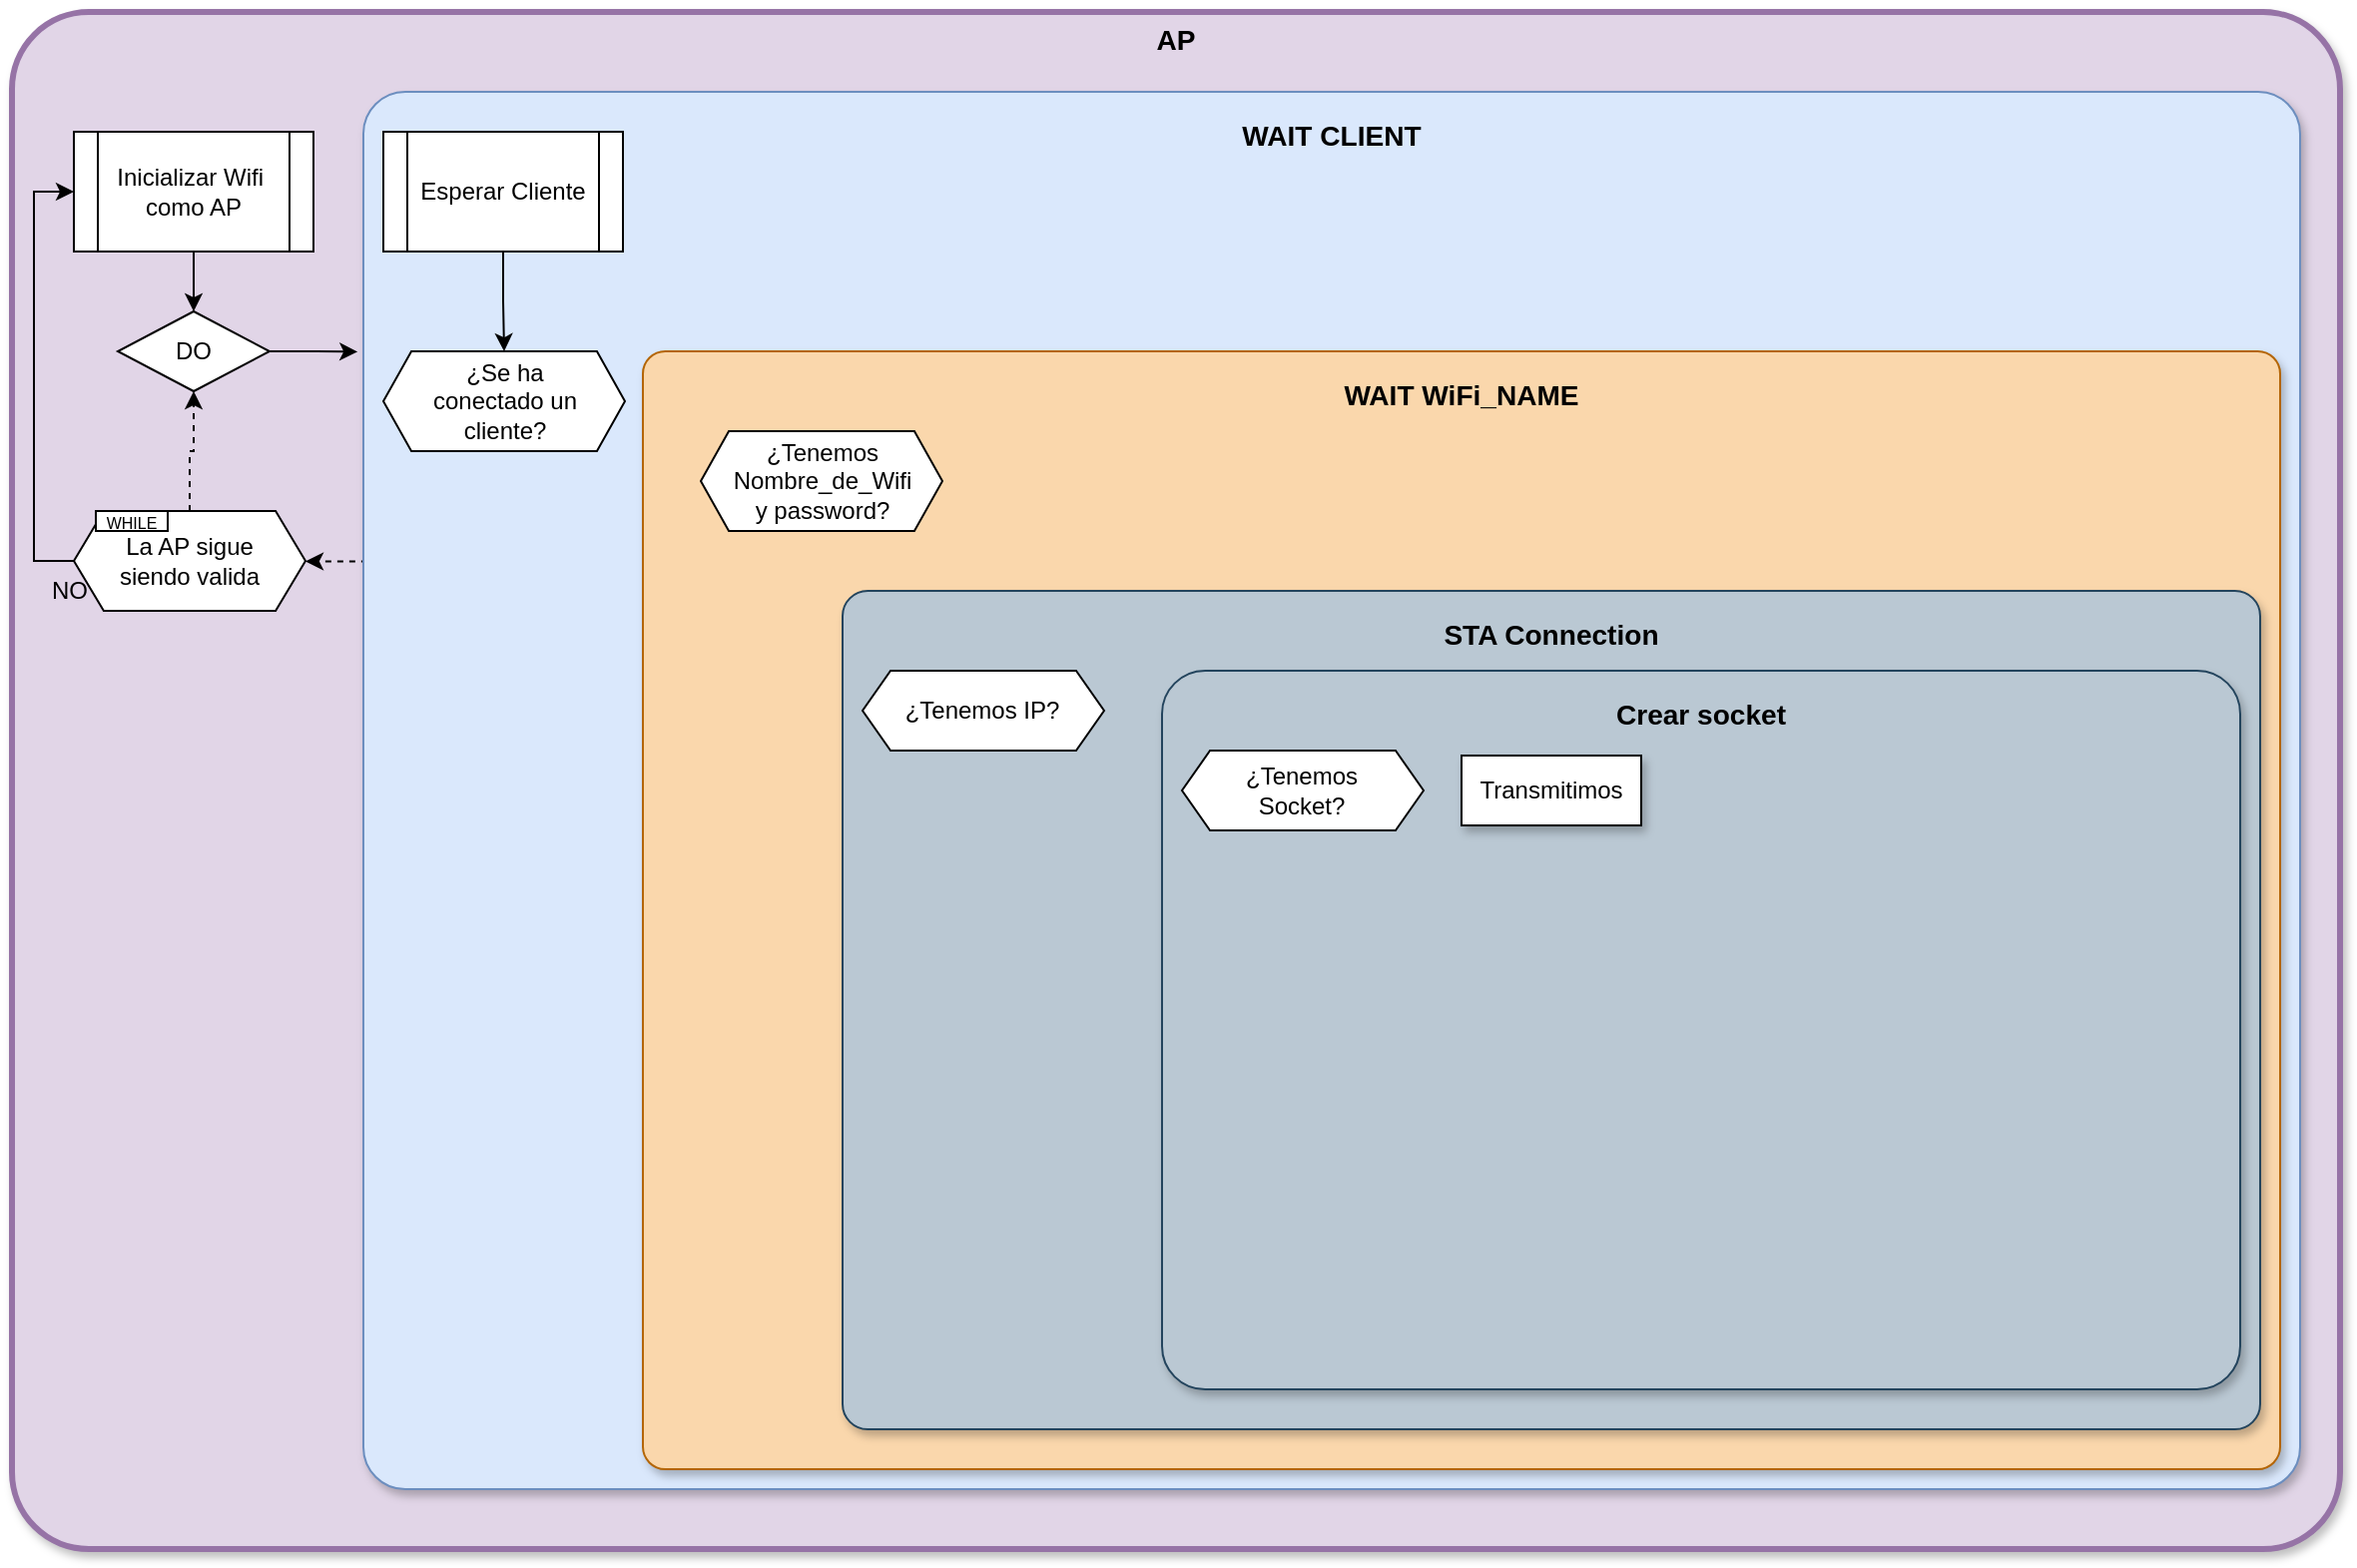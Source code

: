 <mxfile version="13.0.3" type="device"><diagram id="vf3qt20gQhkV1KY6UunV" name="Page-1"><mxGraphModel dx="852" dy="494" grid="1" gridSize="10" guides="1" tooltips="1" connect="1" arrows="1" fold="1" page="1" pageScale="1" pageWidth="827" pageHeight="1169" math="0" shadow="0"><root><mxCell id="0"/><mxCell id="1" parent="0"/><mxCell id="p2MfsDhyaKuiKeTdF1Oc-3" value="&lt;h3 style=&quot;line-height: 0%&quot;&gt;AP&lt;/h3&gt;" style="rounded=1;whiteSpace=wrap;html=1;container=1;collapsible=0;recursiveResize=0;overflow=fill;align=center;arcSize=5;glass=0;shadow=1;comic=0;fillColor=#e1d5e7;strokeColor=#9673a6;strokeWidth=3;" parent="1" vertex="1"><mxGeometry x="204" y="50" width="1166" height="770" as="geometry"/></mxCell><mxCell id="Tc5WZbdFArod2QU7sDTs-19" style="edgeStyle=orthogonalEdgeStyle;rounded=0;orthogonalLoop=1;jettySize=auto;html=1;entryX=0;entryY=0.5;entryDx=0;entryDy=0;exitX=0;exitY=0.5;exitDx=0;exitDy=0;" edge="1" parent="p2MfsDhyaKuiKeTdF1Oc-3" source="Tc5WZbdFArod2QU7sDTs-10" target="Tc5WZbdFArod2QU7sDTs-1"><mxGeometry relative="1" as="geometry"/></mxCell><mxCell id="Tc5WZbdFArod2QU7sDTs-25" style="edgeStyle=orthogonalEdgeStyle;rounded=0;orthogonalLoop=1;jettySize=auto;html=1;dashed=1;" edge="1" parent="p2MfsDhyaKuiKeTdF1Oc-3" source="Tc5WZbdFArod2QU7sDTs-10" target="Tc5WZbdFArod2QU7sDTs-21"><mxGeometry relative="1" as="geometry"/></mxCell><mxCell id="Tc5WZbdFArod2QU7sDTs-10" value="" style="shape=hexagon;perimeter=hexagonPerimeter2;whiteSpace=wrap;html=1;size=0.129;container=1;collapsible=0;recursiveResize=0;" vertex="1" parent="p2MfsDhyaKuiKeTdF1Oc-3"><mxGeometry x="31" y="250" width="116" height="50" as="geometry"/></mxCell><mxCell id="Tc5WZbdFArod2QU7sDTs-11" value="La AP sigue siendo valida" style="text;html=1;strokeColor=none;fillColor=none;align=center;verticalAlign=middle;whiteSpace=wrap;rounded=0;" vertex="1" parent="Tc5WZbdFArod2QU7sDTs-10"><mxGeometry x="13" y="10" width="90" height="30" as="geometry"/></mxCell><mxCell id="Tc5WZbdFArod2QU7sDTs-20" value="&lt;font style=&quot;font-size: 8px&quot;&gt;WHILE&lt;/font&gt;" style="rounded=0;whiteSpace=wrap;html=1;" vertex="1" parent="Tc5WZbdFArod2QU7sDTs-10"><mxGeometry x="11" width="36" height="10" as="geometry"/></mxCell><mxCell id="Tc5WZbdFArod2QU7sDTs-24" style="edgeStyle=orthogonalEdgeStyle;rounded=0;orthogonalLoop=1;jettySize=auto;html=1;" edge="1" parent="p2MfsDhyaKuiKeTdF1Oc-3" source="Tc5WZbdFArod2QU7sDTs-1" target="Tc5WZbdFArod2QU7sDTs-21"><mxGeometry relative="1" as="geometry"/></mxCell><mxCell id="Tc5WZbdFArod2QU7sDTs-1" value="Inicializar Wifi&amp;nbsp;&lt;br&gt;como AP" style="shape=process;whiteSpace=wrap;html=1;backgroundOutline=1;" vertex="1" parent="p2MfsDhyaKuiKeTdF1Oc-3"><mxGeometry x="31" y="60" width="120" height="60" as="geometry"/></mxCell><mxCell id="Tc5WZbdFArod2QU7sDTs-17" value="NO" style="text;html=1;strokeColor=none;fillColor=none;align=center;verticalAlign=middle;whiteSpace=wrap;rounded=0;" vertex="1" parent="p2MfsDhyaKuiKeTdF1Oc-3"><mxGeometry x="16" y="280" width="26" height="20" as="geometry"/></mxCell><mxCell id="Tc5WZbdFArod2QU7sDTs-21" value="DO" style="rhombus;whiteSpace=wrap;html=1;" vertex="1" parent="p2MfsDhyaKuiKeTdF1Oc-3"><mxGeometry x="53" y="150" width="76" height="40" as="geometry"/></mxCell><mxCell id="Tc5WZbdFArod2QU7sDTs-26" style="edgeStyle=orthogonalEdgeStyle;rounded=0;orthogonalLoop=1;jettySize=auto;html=1;exitX=0.002;exitY=0.336;exitDx=0;exitDy=0;entryX=1;entryY=0.5;entryDx=0;entryDy=0;dashed=1;exitPerimeter=0;" edge="1" parent="1" source="p2MfsDhyaKuiKeTdF1Oc-5" target="Tc5WZbdFArod2QU7sDTs-10"><mxGeometry relative="1" as="geometry"/></mxCell><mxCell id="p2MfsDhyaKuiKeTdF1Oc-5" value="&lt;h3&gt;WAIT CLIENT&lt;/h3&gt;" style="rounded=1;whiteSpace=wrap;html=1;shadow=1;glass=0;comic=0;strokeWidth=1;fillColor=#dae8fc;strokeColor=#6c8ebf;overflow=fill;container=1;collapsible=0;recursiveResize=0;arcSize=3;" parent="1" vertex="1"><mxGeometry x="380" y="90" width="970" height="700" as="geometry"/></mxCell><mxCell id="p2MfsDhyaKuiKeTdF1Oc-7" value="" style="shape=hexagon;perimeter=hexagonPerimeter2;whiteSpace=wrap;html=1;size=0.116;container=1;collapsible=0;recursiveResize=0;" parent="p2MfsDhyaKuiKeTdF1Oc-5" vertex="1"><mxGeometry x="10" y="130" width="121" height="50" as="geometry"/></mxCell><mxCell id="p2MfsDhyaKuiKeTdF1Oc-8" value="¿Se ha conectado un cliente?" style="text;html=1;strokeColor=none;fillColor=none;align=center;verticalAlign=middle;whiteSpace=wrap;rounded=0;" parent="p2MfsDhyaKuiKeTdF1Oc-7" vertex="1"><mxGeometry x="15.5" y="10" width="90" height="30" as="geometry"/></mxCell><mxCell id="Tc5WZbdFArod2QU7sDTs-9" value="" style="edgeStyle=orthogonalEdgeStyle;rounded=0;orthogonalLoop=1;jettySize=auto;html=1;" edge="1" parent="p2MfsDhyaKuiKeTdF1Oc-5" source="Tc5WZbdFArod2QU7sDTs-7" target="p2MfsDhyaKuiKeTdF1Oc-7"><mxGeometry relative="1" as="geometry"/></mxCell><mxCell id="Tc5WZbdFArod2QU7sDTs-7" value="Esperar Cliente" style="shape=process;whiteSpace=wrap;html=1;backgroundOutline=1;" vertex="1" parent="p2MfsDhyaKuiKeTdF1Oc-5"><mxGeometry x="10" y="20" width="120" height="60" as="geometry"/></mxCell><mxCell id="p2MfsDhyaKuiKeTdF1Oc-12" value="&lt;h3&gt;WAIT WiFi_NAME&lt;/h3&gt;" style="rounded=1;whiteSpace=wrap;html=1;shadow=1;glass=0;comic=0;strokeWidth=1;fillColor=#fad7ac;strokeColor=#b46504;overflow=fill;container=1;collapsible=0;recursiveResize=0;arcSize=2;" parent="1" vertex="1"><mxGeometry x="520" y="220" width="820" height="560" as="geometry"/></mxCell><mxCell id="p2MfsDhyaKuiKeTdF1Oc-13" value="" style="shape=hexagon;perimeter=hexagonPerimeter2;whiteSpace=wrap;html=1;size=0.116;container=1;collapsible=0;recursiveResize=0;" parent="p2MfsDhyaKuiKeTdF1Oc-12" vertex="1"><mxGeometry x="29" y="40" width="121" height="50" as="geometry"/></mxCell><mxCell id="p2MfsDhyaKuiKeTdF1Oc-14" value="¿Tenemos Nombre_de_Wifi y password?" style="text;html=1;strokeColor=none;fillColor=none;align=center;verticalAlign=middle;whiteSpace=wrap;rounded=0;" parent="p2MfsDhyaKuiKeTdF1Oc-13" vertex="1"><mxGeometry x="15.5" y="10" width="90" height="30" as="geometry"/></mxCell><mxCell id="p2MfsDhyaKuiKeTdF1Oc-15" value="&lt;h3&gt;STA Connection&lt;/h3&gt;" style="rounded=1;whiteSpace=wrap;html=1;shadow=1;glass=0;comic=0;strokeWidth=1;fillColor=#bac8d3;strokeColor=#23445d;overflow=fill;container=1;collapsible=0;recursiveResize=0;arcSize=3;" parent="1" vertex="1"><mxGeometry x="620" y="340" width="710" height="420" as="geometry"/></mxCell><mxCell id="p2MfsDhyaKuiKeTdF1Oc-16" value="" style="shape=hexagon;perimeter=hexagonPerimeter2;whiteSpace=wrap;html=1;size=0.116;container=1;collapsible=0;recursiveResize=0;" parent="p2MfsDhyaKuiKeTdF1Oc-15" vertex="1"><mxGeometry x="10" y="40" width="121" height="40" as="geometry"/></mxCell><mxCell id="p2MfsDhyaKuiKeTdF1Oc-17" value="¿Tenemos IP?" style="text;html=1;strokeColor=none;fillColor=none;align=center;verticalAlign=middle;whiteSpace=wrap;rounded=0;" parent="p2MfsDhyaKuiKeTdF1Oc-16" vertex="1"><mxGeometry x="14.5" y="5" width="90" height="30" as="geometry"/></mxCell><mxCell id="p2MfsDhyaKuiKeTdF1Oc-18" value="&lt;h3&gt;Crear socket&lt;/h3&gt;" style="rounded=1;whiteSpace=wrap;html=1;shadow=1;glass=0;comic=0;strokeWidth=1;fillColor=#bac8d3;strokeColor=#23445d;overflow=fill;container=1;collapsible=0;recursiveResize=0;arcSize=6;" parent="1" vertex="1"><mxGeometry x="780" y="380" width="540" height="360" as="geometry"/></mxCell><mxCell id="p2MfsDhyaKuiKeTdF1Oc-19" value="" style="shape=hexagon;perimeter=hexagonPerimeter2;whiteSpace=wrap;html=1;size=0.116;container=1;collapsible=0;recursiveResize=0;" parent="p2MfsDhyaKuiKeTdF1Oc-18" vertex="1"><mxGeometry x="10" y="40" width="121" height="40" as="geometry"/></mxCell><mxCell id="p2MfsDhyaKuiKeTdF1Oc-20" value="¿Tenemos Socket?" style="text;html=1;strokeColor=none;fillColor=none;align=center;verticalAlign=middle;whiteSpace=wrap;rounded=0;" parent="p2MfsDhyaKuiKeTdF1Oc-19" vertex="1"><mxGeometry x="14.5" y="5" width="90" height="30" as="geometry"/></mxCell><mxCell id="p2MfsDhyaKuiKeTdF1Oc-21" value="Transmitimos" style="rounded=0;whiteSpace=wrap;html=1;shadow=1;glass=0;comic=0;strokeWidth=1;" parent="p2MfsDhyaKuiKeTdF1Oc-18" vertex="1"><mxGeometry x="150" y="42.5" width="90" height="35" as="geometry"/></mxCell><mxCell id="Tc5WZbdFArod2QU7sDTs-14" style="edgeStyle=orthogonalEdgeStyle;rounded=0;orthogonalLoop=1;jettySize=auto;html=1;entryX=-0.003;entryY=0.186;entryDx=0;entryDy=0;exitX=1;exitY=0.5;exitDx=0;exitDy=0;entryPerimeter=0;" edge="1" parent="1" source="Tc5WZbdFArod2QU7sDTs-21" target="p2MfsDhyaKuiKeTdF1Oc-5"><mxGeometry relative="1" as="geometry"/></mxCell></root></mxGraphModel></diagram></mxfile>
